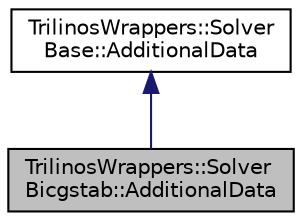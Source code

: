 digraph "TrilinosWrappers::SolverBicgstab::AdditionalData"
{
 // LATEX_PDF_SIZE
  edge [fontname="Helvetica",fontsize="10",labelfontname="Helvetica",labelfontsize="10"];
  node [fontname="Helvetica",fontsize="10",shape=record];
  Node1 [label="TrilinosWrappers::Solver\lBicgstab::AdditionalData",height=0.2,width=0.4,color="black", fillcolor="grey75", style="filled", fontcolor="black",tooltip=" "];
  Node2 -> Node1 [dir="back",color="midnightblue",fontsize="10",style="solid",fontname="Helvetica"];
  Node2 [label="TrilinosWrappers::Solver\lBase::AdditionalData",height=0.2,width=0.4,color="black", fillcolor="white", style="filled",URL="$structTrilinosWrappers_1_1SolverBase_1_1AdditionalData.html",tooltip=" "];
}
